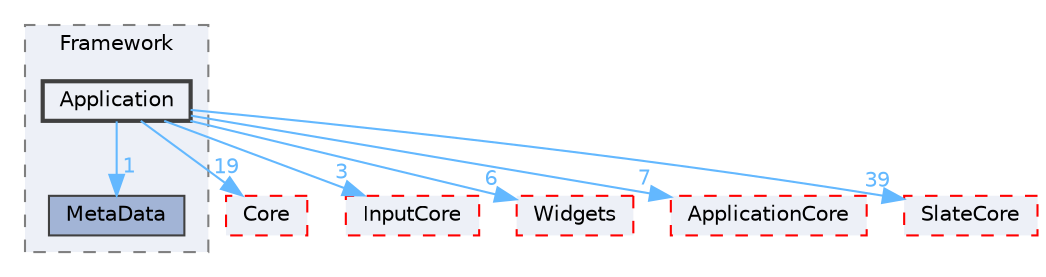 digraph "Application"
{
 // INTERACTIVE_SVG=YES
 // LATEX_PDF_SIZE
  bgcolor="transparent";
  edge [fontname=Helvetica,fontsize=10,labelfontname=Helvetica,labelfontsize=10];
  node [fontname=Helvetica,fontsize=10,shape=box,height=0.2,width=0.4];
  compound=true
  subgraph clusterdir_5e91650a46d604759d601f9856541501 {
    graph [ bgcolor="#edf0f7", pencolor="grey50", label="Framework", fontname=Helvetica,fontsize=10 style="filled,dashed", URL="dir_5e91650a46d604759d601f9856541501.html",tooltip=""]
  dir_33ddf2f89c509bc42491fb9442dd0e47 [label="MetaData", fillcolor="#a2b4d6", color="grey25", style="filled", URL="dir_33ddf2f89c509bc42491fb9442dd0e47.html",tooltip=""];
  dir_0c4d1009c699fa6aa489c5b9b3c42ca7 [label="Application", fillcolor="#edf0f7", color="grey25", style="filled,bold", URL="dir_0c4d1009c699fa6aa489c5b9b3c42ca7.html",tooltip=""];
  }
  dir_0e6cddcc9caa1238c7f3774224afaa45 [label="Core", fillcolor="#edf0f7", color="red", style="filled,dashed", URL="dir_0e6cddcc9caa1238c7f3774224afaa45.html",tooltip=""];
  dir_3e8e1daf27a38f5d72a6cbf6f3b5d663 [label="InputCore", fillcolor="#edf0f7", color="red", style="filled,dashed", URL="dir_3e8e1daf27a38f5d72a6cbf6f3b5d663.html",tooltip=""];
  dir_6228195a1e6fbec85444ea1bdf4c95f2 [label="Widgets", fillcolor="#edf0f7", color="red", style="filled,dashed", URL="dir_6228195a1e6fbec85444ea1bdf4c95f2.html",tooltip=""];
  dir_a0470932637a5b4378844d0dd6134206 [label="ApplicationCore", fillcolor="#edf0f7", color="red", style="filled,dashed", URL="dir_a0470932637a5b4378844d0dd6134206.html",tooltip=""];
  dir_f0f0d357c8c9eca10fb05693ae8c53b1 [label="SlateCore", fillcolor="#edf0f7", color="red", style="filled,dashed", URL="dir_f0f0d357c8c9eca10fb05693ae8c53b1.html",tooltip=""];
  dir_0c4d1009c699fa6aa489c5b9b3c42ca7->dir_0e6cddcc9caa1238c7f3774224afaa45 [headlabel="19", labeldistance=1.5 headhref="dir_000054_000266.html" href="dir_000054_000266.html" color="steelblue1" fontcolor="steelblue1"];
  dir_0c4d1009c699fa6aa489c5b9b3c42ca7->dir_33ddf2f89c509bc42491fb9442dd0e47 [headlabel="1", labeldistance=1.5 headhref="dir_000054_000634.html" href="dir_000054_000634.html" color="steelblue1" fontcolor="steelblue1"];
  dir_0c4d1009c699fa6aa489c5b9b3c42ca7->dir_3e8e1daf27a38f5d72a6cbf6f3b5d663 [headlabel="3", labeldistance=1.5 headhref="dir_000054_000493.html" href="dir_000054_000493.html" color="steelblue1" fontcolor="steelblue1"];
  dir_0c4d1009c699fa6aa489c5b9b3c42ca7->dir_6228195a1e6fbec85444ea1bdf4c95f2 [headlabel="6", labeldistance=1.5 headhref="dir_000054_001289.html" href="dir_000054_001289.html" color="steelblue1" fontcolor="steelblue1"];
  dir_0c4d1009c699fa6aa489c5b9b3c42ca7->dir_a0470932637a5b4378844d0dd6134206 [headlabel="7", labeldistance=1.5 headhref="dir_000054_000056.html" href="dir_000054_000056.html" color="steelblue1" fontcolor="steelblue1"];
  dir_0c4d1009c699fa6aa489c5b9b3c42ca7->dir_f0f0d357c8c9eca10fb05693ae8c53b1 [headlabel="39", labeldistance=1.5 headhref="dir_000054_001045.html" href="dir_000054_001045.html" color="steelblue1" fontcolor="steelblue1"];
}

